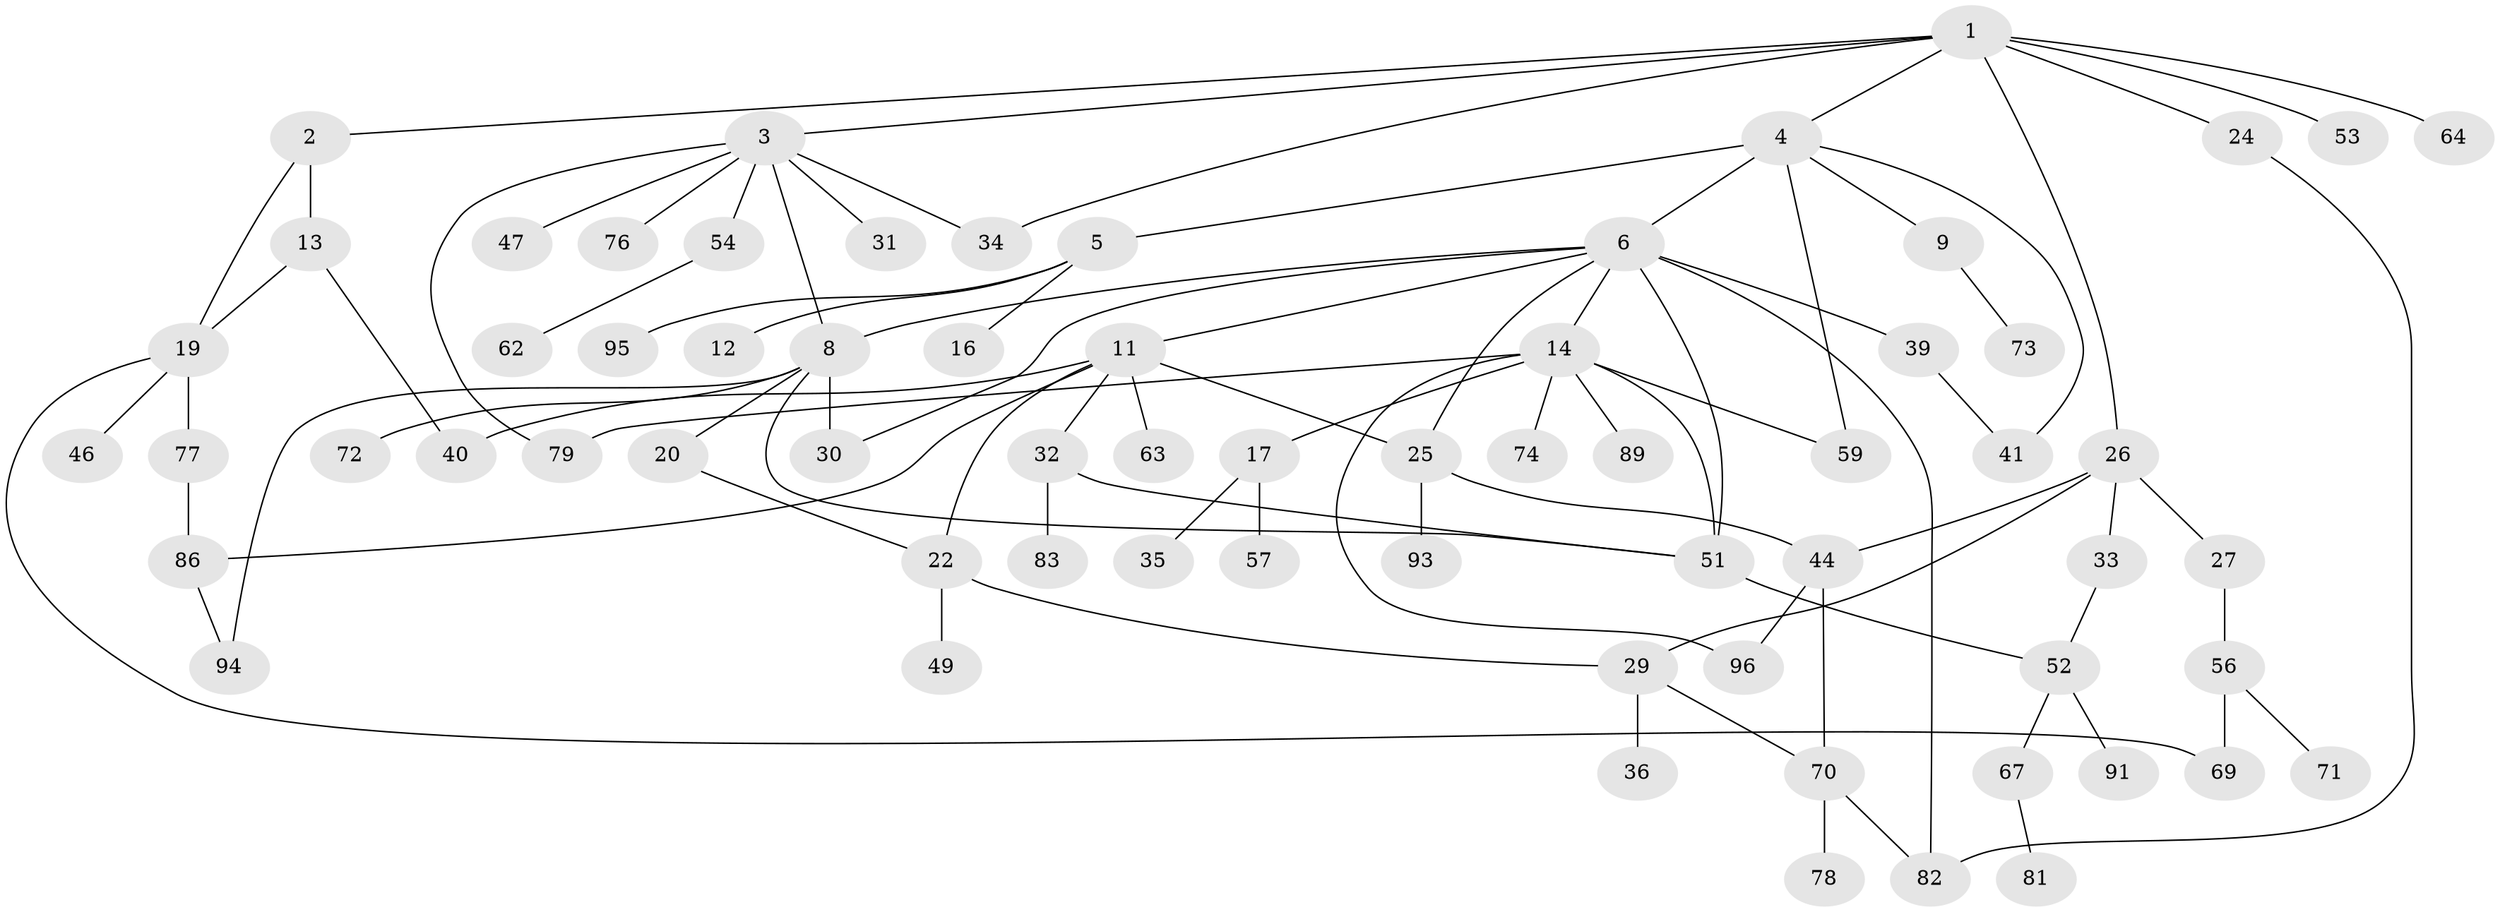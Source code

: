 // Generated by graph-tools (version 1.1) at 2025/51/02/27/25 19:51:36]
// undirected, 67 vertices, 89 edges
graph export_dot {
graph [start="1"]
  node [color=gray90,style=filled];
  1 [super="+21"];
  2 [super="+37"];
  3 [super="+50"];
  4 [super="+28"];
  5 [super="+55"];
  6 [super="+7"];
  8 [super="+10"];
  9 [super="+18"];
  11 [super="+23"];
  12;
  13 [super="+38"];
  14 [super="+15"];
  16;
  17 [super="+43"];
  19 [super="+58"];
  20;
  22 [super="+48"];
  24;
  25 [super="+66"];
  26 [super="+90"];
  27;
  29 [super="+65"];
  30 [super="+42"];
  31;
  32 [super="+45"];
  33;
  34;
  35;
  36;
  39;
  40;
  41;
  44 [super="+60"];
  46;
  47;
  49;
  51 [super="+88"];
  52 [super="+87"];
  53 [super="+61"];
  54 [super="+85"];
  56 [super="+75"];
  57 [super="+84"];
  59 [super="+68"];
  62;
  63;
  64;
  67;
  69;
  70 [super="+80"];
  71 [super="+92"];
  72;
  73;
  74;
  76;
  77;
  78;
  79;
  81;
  82;
  83;
  86;
  89;
  91;
  93;
  94;
  95;
  96;
  1 -- 2;
  1 -- 3;
  1 -- 4;
  1 -- 24;
  1 -- 26;
  1 -- 34;
  1 -- 64;
  1 -- 53;
  2 -- 13;
  2 -- 19;
  3 -- 31;
  3 -- 47;
  3 -- 54;
  3 -- 79;
  3 -- 34;
  3 -- 76;
  3 -- 8;
  4 -- 5;
  4 -- 6 [weight=2];
  4 -- 9;
  4 -- 41;
  4 -- 59;
  5 -- 12;
  5 -- 16;
  5 -- 95;
  6 -- 8;
  6 -- 11;
  6 -- 30;
  6 -- 39;
  6 -- 82;
  6 -- 51;
  6 -- 25;
  6 -- 14;
  8 -- 94;
  8 -- 51;
  8 -- 30;
  8 -- 72;
  8 -- 20;
  9 -- 73;
  11 -- 22;
  11 -- 32;
  11 -- 63;
  11 -- 86;
  11 -- 40;
  11 -- 25;
  13 -- 19;
  13 -- 40;
  14 -- 59;
  14 -- 74;
  14 -- 96;
  14 -- 17;
  14 -- 89;
  14 -- 79;
  14 -- 51;
  17 -- 35;
  17 -- 57 [weight=2];
  19 -- 46;
  19 -- 77;
  19 -- 69;
  20 -- 22;
  22 -- 49;
  22 -- 29;
  24 -- 82;
  25 -- 44;
  25 -- 93;
  26 -- 27;
  26 -- 29;
  26 -- 33;
  26 -- 44;
  27 -- 56;
  29 -- 36;
  29 -- 70;
  32 -- 51;
  32 -- 83;
  33 -- 52;
  39 -- 41;
  44 -- 96;
  44 -- 70;
  51 -- 52;
  52 -- 67;
  52 -- 91;
  54 -- 62;
  56 -- 71;
  56 -- 69;
  67 -- 81;
  70 -- 78;
  70 -- 82;
  77 -- 86;
  86 -- 94;
}
